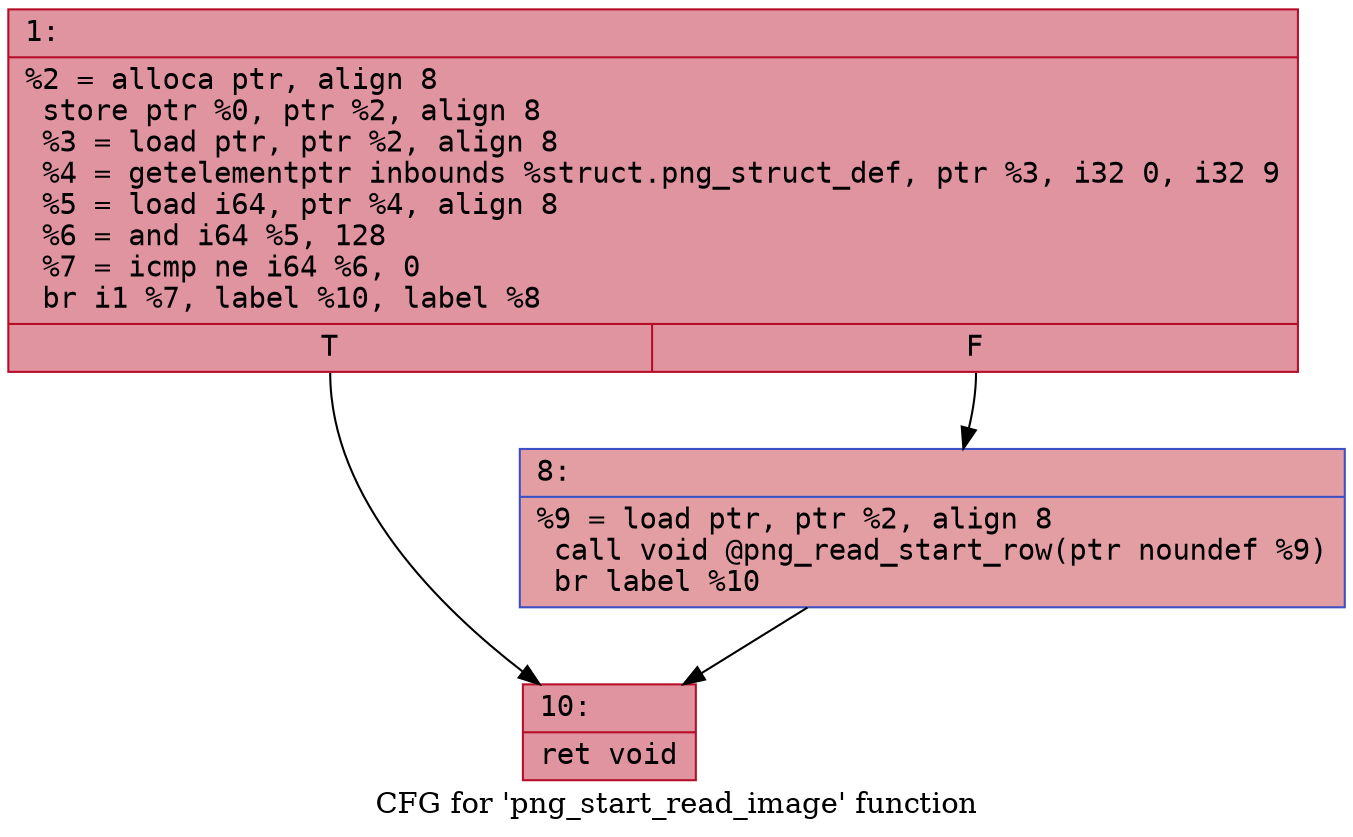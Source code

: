 digraph "CFG for 'png_start_read_image' function" {
	label="CFG for 'png_start_read_image' function";

	Node0x600001c046e0 [shape=record,color="#b70d28ff", style=filled, fillcolor="#b70d2870" fontname="Courier",label="{1:\l|  %2 = alloca ptr, align 8\l  store ptr %0, ptr %2, align 8\l  %3 = load ptr, ptr %2, align 8\l  %4 = getelementptr inbounds %struct.png_struct_def, ptr %3, i32 0, i32 9\l  %5 = load i64, ptr %4, align 8\l  %6 = and i64 %5, 128\l  %7 = icmp ne i64 %6, 0\l  br i1 %7, label %10, label %8\l|{<s0>T|<s1>F}}"];
	Node0x600001c046e0:s0 -> Node0x600001c04780[tooltip="1 -> 10\nProbability 50.00%" ];
	Node0x600001c046e0:s1 -> Node0x600001c04730[tooltip="1 -> 8\nProbability 50.00%" ];
	Node0x600001c04730 [shape=record,color="#3d50c3ff", style=filled, fillcolor="#be242e70" fontname="Courier",label="{8:\l|  %9 = load ptr, ptr %2, align 8\l  call void @png_read_start_row(ptr noundef %9)\l  br label %10\l}"];
	Node0x600001c04730 -> Node0x600001c04780[tooltip="8 -> 10\nProbability 100.00%" ];
	Node0x600001c04780 [shape=record,color="#b70d28ff", style=filled, fillcolor="#b70d2870" fontname="Courier",label="{10:\l|  ret void\l}"];
}
